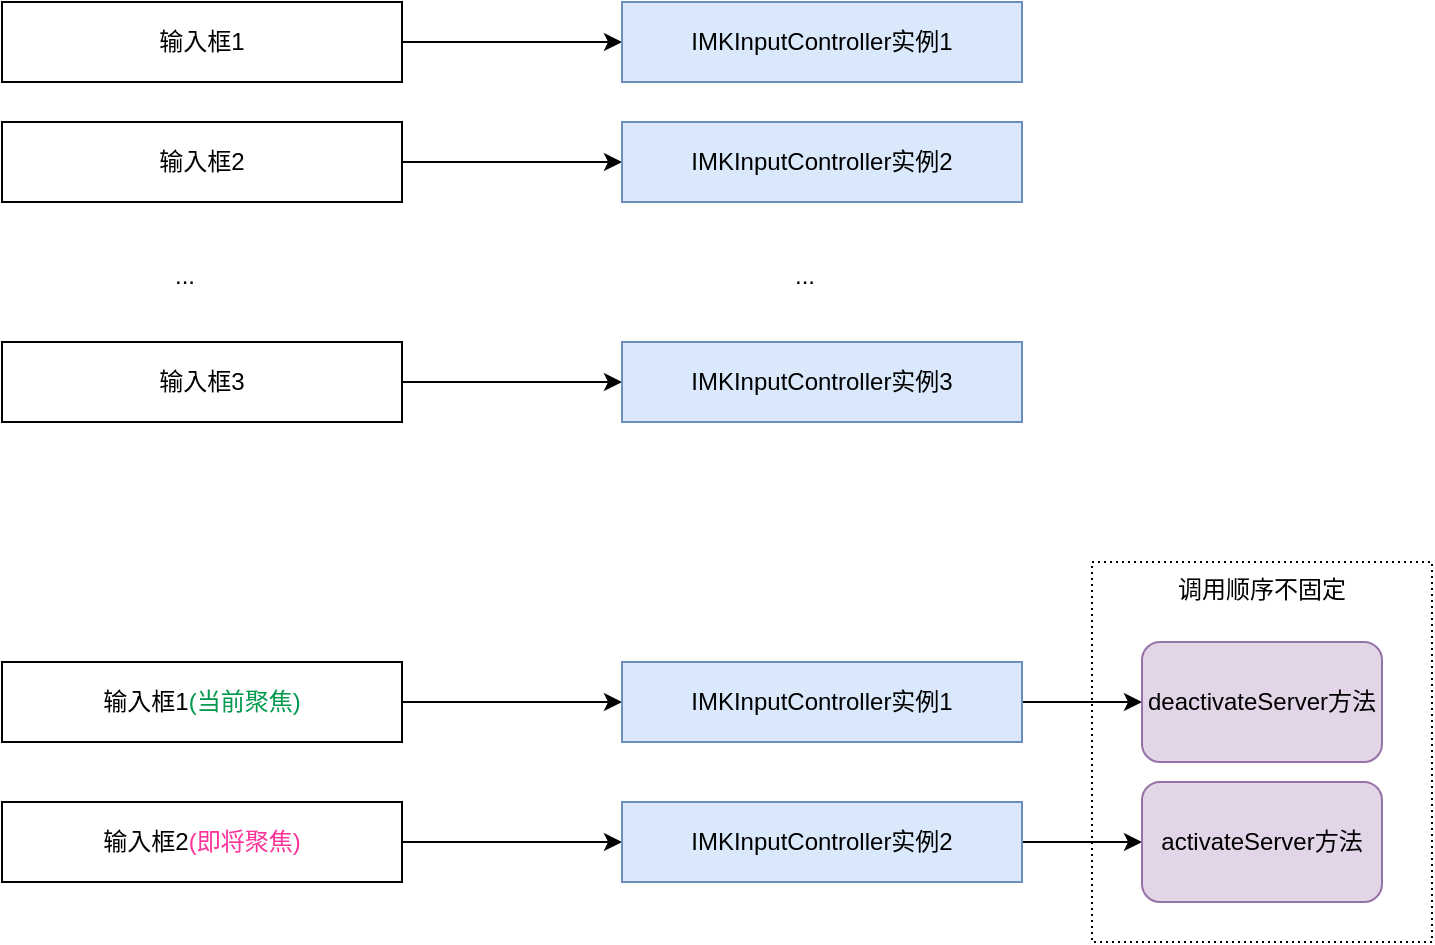 <mxfile version="21.0.10" type="github">
  <diagram name="第 1 页" id="fQCR07YGNDjq7KdJFbwK">
    <mxGraphModel dx="2074" dy="1085" grid="1" gridSize="10" guides="1" tooltips="1" connect="1" arrows="1" fold="1" page="1" pageScale="1" pageWidth="2339" pageHeight="3300" math="0" shadow="0">
      <root>
        <mxCell id="0" />
        <mxCell id="1" parent="0" />
        <mxCell id="tjW-KprRPgz_tqJ3C2mB-32" value="调用顺序不固定" style="rounded=0;whiteSpace=wrap;html=1;verticalAlign=top;dashed=1;dashPattern=1 2;" vertex="1" parent="1">
          <mxGeometry x="1025" y="430" width="170" height="190" as="geometry" />
        </mxCell>
        <mxCell id="tjW-KprRPgz_tqJ3C2mB-14" style="edgeStyle=orthogonalEdgeStyle;rounded=0;orthogonalLoop=1;jettySize=auto;html=1;exitX=1;exitY=0.5;exitDx=0;exitDy=0;entryX=0;entryY=0.5;entryDx=0;entryDy=0;" edge="1" parent="1" source="tjW-KprRPgz_tqJ3C2mB-1" target="tjW-KprRPgz_tqJ3C2mB-10">
          <mxGeometry relative="1" as="geometry" />
        </mxCell>
        <mxCell id="tjW-KprRPgz_tqJ3C2mB-1" value="输入框1" style="rounded=0;whiteSpace=wrap;html=1;" vertex="1" parent="1">
          <mxGeometry x="480" y="150" width="200" height="40" as="geometry" />
        </mxCell>
        <mxCell id="tjW-KprRPgz_tqJ3C2mB-16" style="edgeStyle=orthogonalEdgeStyle;rounded=0;orthogonalLoop=1;jettySize=auto;html=1;exitX=1;exitY=0.5;exitDx=0;exitDy=0;" edge="1" parent="1" source="tjW-KprRPgz_tqJ3C2mB-6" target="tjW-KprRPgz_tqJ3C2mB-11">
          <mxGeometry relative="1" as="geometry" />
        </mxCell>
        <mxCell id="tjW-KprRPgz_tqJ3C2mB-6" value="输入框3" style="rounded=0;whiteSpace=wrap;html=1;" vertex="1" parent="1">
          <mxGeometry x="480" y="320" width="200" height="40" as="geometry" />
        </mxCell>
        <mxCell id="tjW-KprRPgz_tqJ3C2mB-15" style="edgeStyle=orthogonalEdgeStyle;rounded=0;orthogonalLoop=1;jettySize=auto;html=1;exitX=1;exitY=0.5;exitDx=0;exitDy=0;" edge="1" parent="1" source="tjW-KprRPgz_tqJ3C2mB-8" target="tjW-KprRPgz_tqJ3C2mB-12">
          <mxGeometry relative="1" as="geometry" />
        </mxCell>
        <mxCell id="tjW-KprRPgz_tqJ3C2mB-8" value="输入框2" style="rounded=0;whiteSpace=wrap;html=1;" vertex="1" parent="1">
          <mxGeometry x="480" y="210" width="200" height="40" as="geometry" />
        </mxCell>
        <mxCell id="tjW-KprRPgz_tqJ3C2mB-9" value="..." style="text;html=1;align=center;verticalAlign=middle;resizable=0;points=[];autosize=1;strokeColor=none;fillColor=none;" vertex="1" parent="1">
          <mxGeometry x="556" y="272" width="30" height="30" as="geometry" />
        </mxCell>
        <mxCell id="tjW-KprRPgz_tqJ3C2mB-10" value="IMKInputController实例1" style="rounded=0;whiteSpace=wrap;html=1;fillColor=#dae8fc;strokeColor=#6c8ebf;" vertex="1" parent="1">
          <mxGeometry x="790" y="150" width="200" height="40" as="geometry" />
        </mxCell>
        <mxCell id="tjW-KprRPgz_tqJ3C2mB-11" value="IMKInputController实例3" style="rounded=0;whiteSpace=wrap;html=1;fillColor=#dae8fc;strokeColor=#6c8ebf;" vertex="1" parent="1">
          <mxGeometry x="790" y="320" width="200" height="40" as="geometry" />
        </mxCell>
        <mxCell id="tjW-KprRPgz_tqJ3C2mB-12" value="IMKInputController实例2" style="rounded=0;whiteSpace=wrap;html=1;fillColor=#dae8fc;strokeColor=#6c8ebf;" vertex="1" parent="1">
          <mxGeometry x="790" y="210" width="200" height="40" as="geometry" />
        </mxCell>
        <mxCell id="tjW-KprRPgz_tqJ3C2mB-13" value="..." style="text;html=1;align=center;verticalAlign=middle;resizable=0;points=[];autosize=1;strokeColor=none;fillColor=none;" vertex="1" parent="1">
          <mxGeometry x="866" y="272" width="30" height="30" as="geometry" />
        </mxCell>
        <mxCell id="tjW-KprRPgz_tqJ3C2mB-17" style="edgeStyle=orthogonalEdgeStyle;rounded=0;orthogonalLoop=1;jettySize=auto;html=1;exitX=1;exitY=0.5;exitDx=0;exitDy=0;entryX=0;entryY=0.5;entryDx=0;entryDy=0;" edge="1" parent="1" source="tjW-KprRPgz_tqJ3C2mB-18" target="tjW-KprRPgz_tqJ3C2mB-24">
          <mxGeometry relative="1" as="geometry" />
        </mxCell>
        <mxCell id="tjW-KprRPgz_tqJ3C2mB-18" value="输入框1&lt;font color=&quot;#00994d&quot;&gt;(当前聚焦)&lt;/font&gt;" style="rounded=0;whiteSpace=wrap;html=1;" vertex="1" parent="1">
          <mxGeometry x="480" y="480" width="200" height="40" as="geometry" />
        </mxCell>
        <mxCell id="tjW-KprRPgz_tqJ3C2mB-21" style="edgeStyle=orthogonalEdgeStyle;rounded=0;orthogonalLoop=1;jettySize=auto;html=1;exitX=1;exitY=0.5;exitDx=0;exitDy=0;" edge="1" parent="1" source="tjW-KprRPgz_tqJ3C2mB-22" target="tjW-KprRPgz_tqJ3C2mB-26">
          <mxGeometry relative="1" as="geometry" />
        </mxCell>
        <mxCell id="tjW-KprRPgz_tqJ3C2mB-22" value="输入框2&lt;font color=&quot;#ff3399&quot;&gt;(即将聚焦)&lt;/font&gt;" style="rounded=0;whiteSpace=wrap;html=1;" vertex="1" parent="1">
          <mxGeometry x="480" y="550" width="200" height="40" as="geometry" />
        </mxCell>
        <mxCell id="tjW-KprRPgz_tqJ3C2mB-29" style="edgeStyle=orthogonalEdgeStyle;rounded=0;orthogonalLoop=1;jettySize=auto;html=1;exitX=1;exitY=0.5;exitDx=0;exitDy=0;" edge="1" parent="1" source="tjW-KprRPgz_tqJ3C2mB-24" target="tjW-KprRPgz_tqJ3C2mB-28">
          <mxGeometry relative="1" as="geometry" />
        </mxCell>
        <mxCell id="tjW-KprRPgz_tqJ3C2mB-24" value="IMKInputController实例1" style="rounded=0;whiteSpace=wrap;html=1;fillColor=#dae8fc;strokeColor=#6c8ebf;" vertex="1" parent="1">
          <mxGeometry x="790" y="480" width="200" height="40" as="geometry" />
        </mxCell>
        <mxCell id="tjW-KprRPgz_tqJ3C2mB-31" style="edgeStyle=orthogonalEdgeStyle;rounded=0;orthogonalLoop=1;jettySize=auto;html=1;exitX=1;exitY=0.5;exitDx=0;exitDy=0;" edge="1" parent="1" source="tjW-KprRPgz_tqJ3C2mB-26" target="tjW-KprRPgz_tqJ3C2mB-30">
          <mxGeometry relative="1" as="geometry" />
        </mxCell>
        <mxCell id="tjW-KprRPgz_tqJ3C2mB-26" value="IMKInputController实例2" style="rounded=0;whiteSpace=wrap;html=1;fillColor=#dae8fc;strokeColor=#6c8ebf;" vertex="1" parent="1">
          <mxGeometry x="790" y="550" width="200" height="40" as="geometry" />
        </mxCell>
        <mxCell id="tjW-KprRPgz_tqJ3C2mB-28" value="deactivateServer方法" style="rounded=1;whiteSpace=wrap;html=1;fillColor=#e1d5e7;strokeColor=#9673a6;" vertex="1" parent="1">
          <mxGeometry x="1050" y="470" width="120" height="60" as="geometry" />
        </mxCell>
        <mxCell id="tjW-KprRPgz_tqJ3C2mB-30" value="activateServer方法" style="rounded=1;whiteSpace=wrap;html=1;fillColor=#e1d5e7;strokeColor=#9673a6;" vertex="1" parent="1">
          <mxGeometry x="1050" y="540" width="120" height="60" as="geometry" />
        </mxCell>
      </root>
    </mxGraphModel>
  </diagram>
</mxfile>
